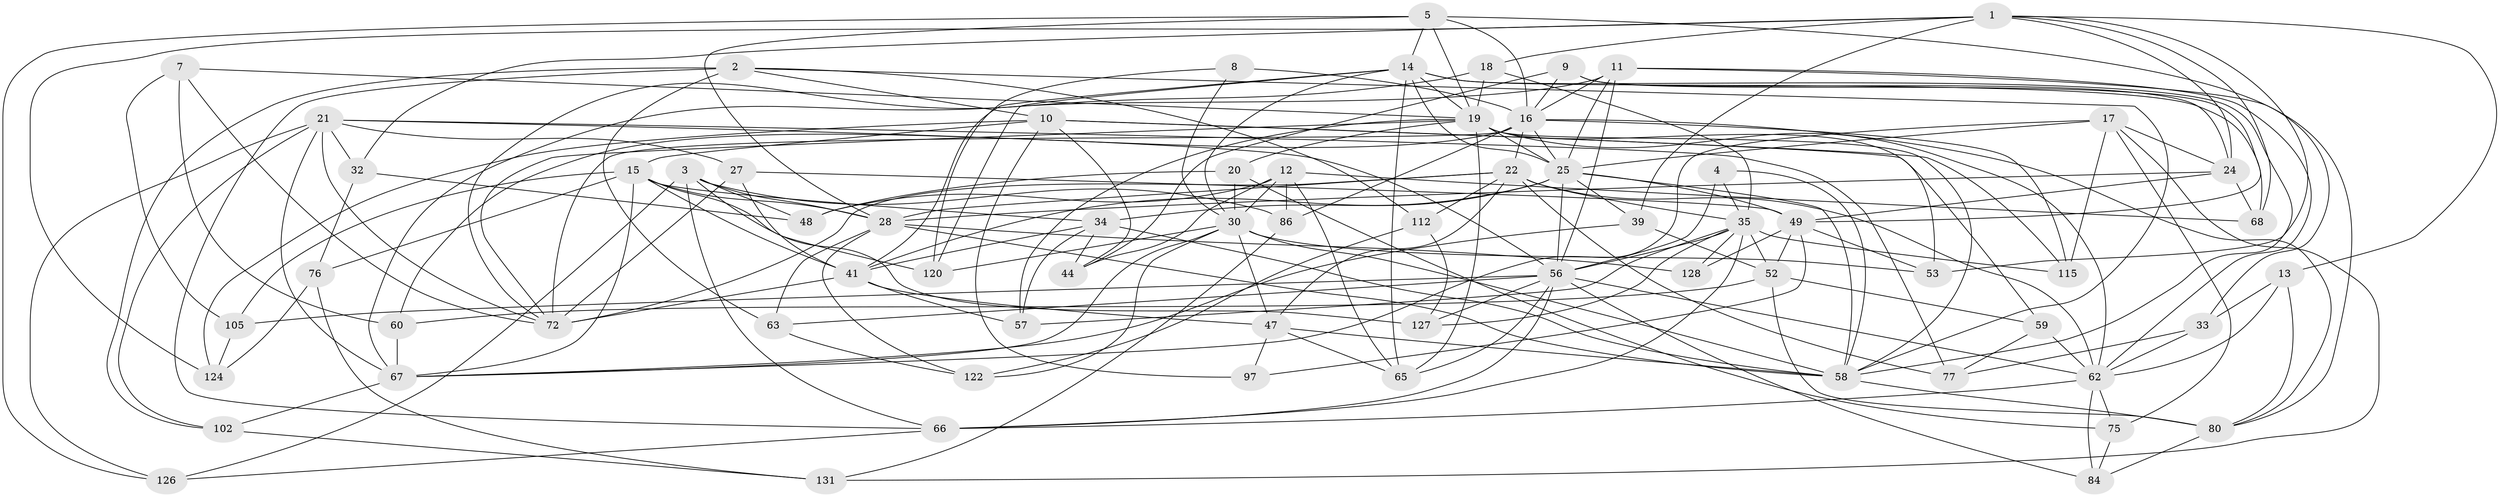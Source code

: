 // original degree distribution, {4: 1.0}
// Generated by graph-tools (version 1.1) at 2025/16/03/09/25 04:16:13]
// undirected, 68 vertices, 196 edges
graph export_dot {
graph [start="1"]
  node [color=gray90,style=filled];
  1 [super="+55+6"];
  2 [super="+129"];
  3 [super="+107"];
  4;
  5 [super="+117"];
  7;
  8;
  9;
  10 [super="+29"];
  11 [super="+104"];
  12 [super="+130"];
  13;
  14 [super="+38"];
  15 [super="+31+114"];
  16 [super="+79+71"];
  17 [super="+70"];
  18;
  19 [super="+36+135+95+99"];
  20;
  21 [super="+37+61"];
  22 [super="+23+26"];
  24 [super="+46"];
  25 [super="+51+100"];
  27;
  28 [super="+45"];
  30 [super="+134+73"];
  32;
  33;
  34 [super="+43"];
  35 [super="+91+98+78"];
  39;
  41 [super="+113+69"];
  44;
  47 [super="+88"];
  48;
  49 [super="+90"];
  52 [super="+125"];
  53;
  56 [super="+123+121+74+93"];
  57;
  58 [super="+87"];
  59;
  60;
  62 [super="+83"];
  63;
  65 [super="+101"];
  66 [super="+116"];
  67 [super="+106+103"];
  68;
  72 [super="+81+85"];
  75;
  76;
  77;
  80 [super="+111"];
  84;
  86;
  97;
  102;
  105;
  112;
  115;
  120;
  122;
  124;
  126;
  127;
  128;
  131;
  1 -- 39;
  1 -- 32;
  1 -- 124;
  1 -- 68;
  1 -- 18;
  1 -- 13;
  1 -- 53;
  1 -- 24;
  2 -- 63;
  2 -- 10;
  2 -- 112;
  2 -- 66;
  2 -- 102;
  2 -- 58;
  3 -- 48;
  3 -- 86;
  3 -- 28;
  3 -- 126;
  3 -- 127;
  3 -- 66;
  4 -- 58;
  4 -- 35;
  4 -- 56 [weight=2];
  5 -- 33;
  5 -- 28;
  5 -- 16;
  5 -- 19;
  5 -- 126;
  5 -- 14;
  7 -- 105;
  7 -- 60;
  7 -- 19;
  7 -- 72;
  8 -- 120;
  8 -- 30;
  8 -- 16 [weight=2];
  9 -- 44;
  9 -- 24;
  9 -- 16;
  9 -- 49;
  10 -- 124;
  10 -- 97 [weight=2];
  10 -- 115;
  10 -- 59;
  10 -- 44;
  10 -- 15;
  11 -- 16;
  11 -- 67;
  11 -- 80;
  11 -- 62;
  11 -- 56;
  11 -- 25;
  12 -- 48;
  12 -- 86;
  12 -- 30;
  12 -- 44;
  12 -- 68;
  12 -- 65;
  13 -- 33;
  13 -- 80;
  13 -- 62;
  14 -- 120;
  14 -- 68;
  14 -- 41;
  14 -- 58;
  14 -- 19;
  14 -- 25 [weight=2];
  14 -- 65;
  14 -- 30;
  15 -- 120;
  15 -- 34;
  15 -- 105;
  15 -- 67;
  15 -- 41;
  15 -- 76;
  15 -- 28;
  16 -- 115;
  16 -- 22;
  16 -- 25;
  16 -- 80;
  16 -- 86;
  16 -- 60;
  16 -- 72;
  17 -- 131;
  17 -- 24;
  17 -- 75;
  17 -- 115;
  17 -- 67;
  17 -- 25;
  18 -- 35;
  18 -- 72;
  18 -- 19;
  19 -- 65;
  19 -- 57;
  19 -- 20;
  19 -- 53;
  19 -- 25;
  19 -- 58;
  19 -- 72;
  19 -- 62;
  20 -- 75;
  20 -- 48;
  20 -- 30;
  21 -- 102;
  21 -- 77;
  21 -- 126;
  21 -- 32;
  21 -- 67;
  21 -- 27;
  21 -- 72;
  21 -- 56;
  22 -- 28;
  22 -- 112;
  22 -- 72 [weight=3];
  22 -- 62;
  22 -- 77;
  22 -- 47;
  22 -- 35;
  24 -- 28;
  24 -- 68;
  24 -- 49;
  25 -- 34;
  25 -- 39;
  25 -- 56;
  25 -- 49;
  25 -- 41;
  25 -- 58;
  27 -- 49;
  27 -- 72;
  27 -- 41;
  28 -- 122;
  28 -- 128 [weight=2];
  28 -- 63;
  28 -- 58;
  30 -- 53;
  30 -- 122;
  30 -- 67;
  30 -- 120;
  30 -- 58;
  30 -- 47;
  32 -- 76;
  32 -- 48;
  33 -- 77;
  33 -- 62;
  34 -- 57;
  34 -- 41;
  34 -- 58;
  34 -- 44;
  35 -- 128;
  35 -- 127;
  35 -- 115;
  35 -- 57;
  35 -- 56;
  35 -- 66;
  35 -- 52;
  39 -- 52;
  39 -- 67;
  41 -- 57;
  41 -- 72;
  41 -- 47;
  47 -- 65;
  47 -- 58;
  47 -- 97;
  49 -- 97;
  49 -- 53;
  49 -- 128;
  49 -- 52;
  52 -- 59;
  52 -- 80;
  52 -- 60;
  56 -- 62;
  56 -- 63;
  56 -- 84;
  56 -- 105;
  56 -- 65 [weight=2];
  56 -- 127;
  56 -- 66;
  58 -- 80;
  59 -- 77;
  59 -- 62;
  60 -- 67;
  62 -- 75;
  62 -- 66;
  62 -- 84;
  63 -- 122;
  66 -- 126;
  67 -- 102;
  75 -- 84;
  76 -- 131;
  76 -- 124;
  80 -- 84;
  86 -- 131;
  102 -- 131;
  105 -- 124;
  112 -- 122;
  112 -- 127;
}
